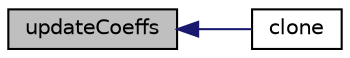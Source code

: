 digraph "updateCoeffs"
{
  bgcolor="transparent";
  edge [fontname="Helvetica",fontsize="10",labelfontname="Helvetica",labelfontsize="10"];
  node [fontname="Helvetica",fontsize="10",shape=record];
  rankdir="LR";
  Node1 [label="updateCoeffs",height=0.2,width=0.4,color="black", fillcolor="grey75", style="filled", fontcolor="black"];
  Node1 -> Node2 [dir="back",color="midnightblue",fontsize="10",style="solid",fontname="Helvetica"];
  Node2 [label="clone",height=0.2,width=0.4,color="black",URL="$a01545.html#a8a53cadd8227f307947ec9c8750e5f11",tooltip="Construct and return a clone setting internal field reference. "];
}
